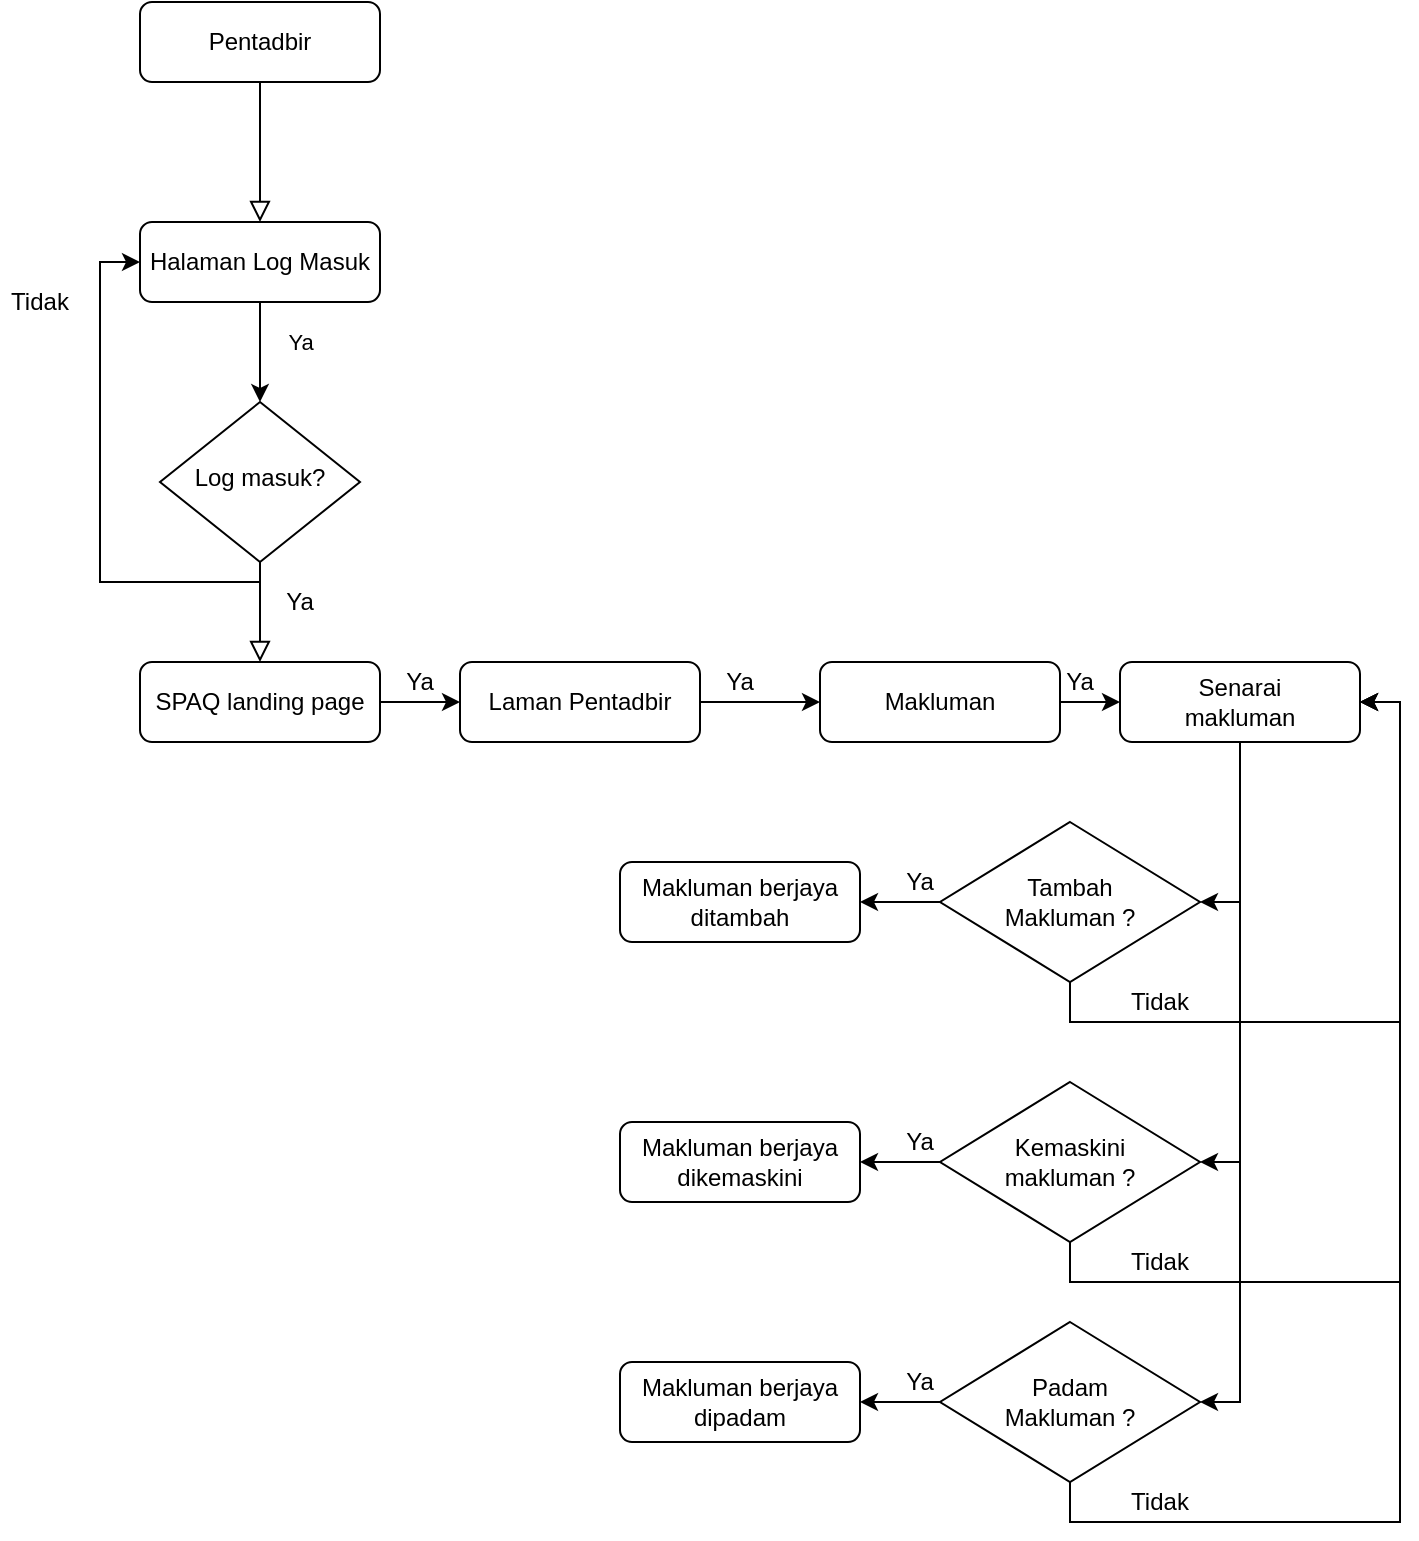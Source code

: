 <mxfile version="16.5.1" type="device"><diagram id="C5RBs43oDa-KdzZeNtuy" name="Page-1"><mxGraphModel dx="1038" dy="649" grid="1" gridSize="10" guides="1" tooltips="1" connect="1" arrows="1" fold="1" page="1" pageScale="1" pageWidth="827" pageHeight="1169" math="0" shadow="0"><root><mxCell id="WIyWlLk6GJQsqaUBKTNV-0"/><mxCell id="WIyWlLk6GJQsqaUBKTNV-1" parent="WIyWlLk6GJQsqaUBKTNV-0"/><mxCell id="WIyWlLk6GJQsqaUBKTNV-2" value="" style="rounded=0;html=1;jettySize=auto;orthogonalLoop=1;fontSize=11;endArrow=block;endFill=0;endSize=8;strokeWidth=1;shadow=0;labelBackgroundColor=none;edgeStyle=orthogonalEdgeStyle;" parent="WIyWlLk6GJQsqaUBKTNV-1" source="WIyWlLk6GJQsqaUBKTNV-3" edge="1"><mxGeometry relative="1" as="geometry"><mxPoint x="220" y="190" as="targetPoint"/><Array as="points"><mxPoint x="220" y="150"/><mxPoint x="220" y="150"/></Array></mxGeometry></mxCell><mxCell id="WIyWlLk6GJQsqaUBKTNV-3" value="Pentadbir" style="rounded=1;whiteSpace=wrap;html=1;fontSize=12;glass=0;strokeWidth=1;shadow=0;" parent="WIyWlLk6GJQsqaUBKTNV-1" vertex="1"><mxGeometry x="160" y="80" width="120" height="40" as="geometry"/></mxCell><mxCell id="WIyWlLk6GJQsqaUBKTNV-4" value="Ya" style="rounded=0;html=1;jettySize=auto;orthogonalLoop=1;fontSize=11;endArrow=block;endFill=0;endSize=8;strokeWidth=1;shadow=0;labelBackgroundColor=none;edgeStyle=orthogonalEdgeStyle;" parent="WIyWlLk6GJQsqaUBKTNV-1" source="WIyWlLk6GJQsqaUBKTNV-6" edge="1"><mxGeometry x="-1" y="112" relative="1" as="geometry"><mxPoint x="-92" y="-110" as="offset"/><mxPoint x="220" y="410" as="targetPoint"/></mxGeometry></mxCell><mxCell id="wQ1c3mNaPwX37DSXlB6W-2" style="edgeStyle=orthogonalEdgeStyle;rounded=0;orthogonalLoop=1;jettySize=auto;html=1;entryX=0;entryY=0.5;entryDx=0;entryDy=0;" parent="WIyWlLk6GJQsqaUBKTNV-1" source="WIyWlLk6GJQsqaUBKTNV-6" target="wQ1c3mNaPwX37DSXlB6W-0" edge="1"><mxGeometry relative="1" as="geometry"><Array as="points"><mxPoint x="220" y="370"/><mxPoint x="140" y="370"/><mxPoint x="140" y="210"/></Array></mxGeometry></mxCell><mxCell id="WIyWlLk6GJQsqaUBKTNV-6" value="Log masuk?" style="rhombus;whiteSpace=wrap;html=1;shadow=0;fontFamily=Helvetica;fontSize=12;align=center;strokeWidth=1;spacing=6;spacingTop=-4;" parent="WIyWlLk6GJQsqaUBKTNV-1" vertex="1"><mxGeometry x="170" y="280" width="100" height="80" as="geometry"/></mxCell><mxCell id="wQ1c3mNaPwX37DSXlB6W-3" style="edgeStyle=orthogonalEdgeStyle;rounded=0;orthogonalLoop=1;jettySize=auto;html=1;entryX=0;entryY=0.5;entryDx=0;entryDy=0;" parent="WIyWlLk6GJQsqaUBKTNV-1" source="WIyWlLk6GJQsqaUBKTNV-11" target="WIyWlLk6GJQsqaUBKTNV-12" edge="1"><mxGeometry relative="1" as="geometry"/></mxCell><mxCell id="WIyWlLk6GJQsqaUBKTNV-11" value="SPAQ landing page" style="rounded=1;whiteSpace=wrap;html=1;fontSize=12;glass=0;strokeWidth=1;shadow=0;" parent="WIyWlLk6GJQsqaUBKTNV-1" vertex="1"><mxGeometry x="160" y="410" width="120" height="40" as="geometry"/></mxCell><mxCell id="f2vMwZhSjut14dW5KTqg-9" style="edgeStyle=orthogonalEdgeStyle;rounded=0;orthogonalLoop=1;jettySize=auto;html=1;entryX=0;entryY=0.5;entryDx=0;entryDy=0;" parent="WIyWlLk6GJQsqaUBKTNV-1" source="WIyWlLk6GJQsqaUBKTNV-12" target="f2vMwZhSjut14dW5KTqg-0" edge="1"><mxGeometry relative="1" as="geometry"/></mxCell><mxCell id="WIyWlLk6GJQsqaUBKTNV-12" value="Laman Pentadbir" style="rounded=1;whiteSpace=wrap;html=1;fontSize=12;glass=0;strokeWidth=1;shadow=0;" parent="WIyWlLk6GJQsqaUBKTNV-1" vertex="1"><mxGeometry x="320" y="410" width="120" height="40" as="geometry"/></mxCell><mxCell id="wQ1c3mNaPwX37DSXlB6W-1" style="edgeStyle=orthogonalEdgeStyle;rounded=0;orthogonalLoop=1;jettySize=auto;html=1;entryX=0.5;entryY=0;entryDx=0;entryDy=0;" parent="WIyWlLk6GJQsqaUBKTNV-1" source="wQ1c3mNaPwX37DSXlB6W-0" target="WIyWlLk6GJQsqaUBKTNV-6" edge="1"><mxGeometry relative="1" as="geometry"/></mxCell><mxCell id="wQ1c3mNaPwX37DSXlB6W-0" value="Halaman Log Masuk" style="rounded=1;whiteSpace=wrap;html=1;fontSize=12;glass=0;strokeWidth=1;shadow=0;strokeColor=#000000;" parent="WIyWlLk6GJQsqaUBKTNV-1" vertex="1"><mxGeometry x="160" y="190" width="120" height="40" as="geometry"/></mxCell><mxCell id="wQ1c3mNaPwX37DSXlB6W-12" value="Tidak" style="text;html=1;strokeColor=none;fillColor=none;align=center;verticalAlign=middle;whiteSpace=wrap;rounded=0;" parent="WIyWlLk6GJQsqaUBKTNV-1" vertex="1"><mxGeometry x="90" y="220" width="40" height="20" as="geometry"/></mxCell><mxCell id="U3lluZmo_KN_DMhxbb7d-1" value="Ya" style="text;html=1;strokeColor=none;fillColor=none;align=center;verticalAlign=middle;whiteSpace=wrap;rounded=0;" parent="WIyWlLk6GJQsqaUBKTNV-1" vertex="1"><mxGeometry x="220" y="370" width="40" height="20" as="geometry"/></mxCell><mxCell id="f2vMwZhSjut14dW5KTqg-11" value="" style="edgeStyle=orthogonalEdgeStyle;rounded=0;orthogonalLoop=1;jettySize=auto;html=1;" parent="WIyWlLk6GJQsqaUBKTNV-1" source="f2vMwZhSjut14dW5KTqg-0" edge="1"><mxGeometry relative="1" as="geometry"><mxPoint x="650" y="430" as="targetPoint"/></mxGeometry></mxCell><mxCell id="f2vMwZhSjut14dW5KTqg-0" value="Makluman" style="rounded=1;whiteSpace=wrap;html=1;fontSize=12;glass=0;strokeWidth=1;shadow=0;" parent="WIyWlLk6GJQsqaUBKTNV-1" vertex="1"><mxGeometry x="500" y="410" width="120" height="40" as="geometry"/></mxCell><mxCell id="f2vMwZhSjut14dW5KTqg-16" style="edgeStyle=orthogonalEdgeStyle;rounded=0;orthogonalLoop=1;jettySize=auto;html=1;entryX=1;entryY=0.5;entryDx=0;entryDy=0;" parent="WIyWlLk6GJQsqaUBKTNV-1" source="f2vMwZhSjut14dW5KTqg-2" target="f2vMwZhSjut14dW5KTqg-3" edge="1"><mxGeometry relative="1" as="geometry"/></mxCell><mxCell id="f2vMwZhSjut14dW5KTqg-35" style="edgeStyle=orthogonalEdgeStyle;rounded=0;orthogonalLoop=1;jettySize=auto;html=1;entryX=1;entryY=0.5;entryDx=0;entryDy=0;exitX=0.5;exitY=1;exitDx=0;exitDy=0;" parent="WIyWlLk6GJQsqaUBKTNV-1" source="f2vMwZhSjut14dW5KTqg-2" target="f2vMwZhSjut14dW5KTqg-12" edge="1"><mxGeometry relative="1" as="geometry"/></mxCell><mxCell id="f2vMwZhSjut14dW5KTqg-2" value="Tambah &lt;br&gt;Makluman&amp;nbsp;?" style="rhombus;whiteSpace=wrap;html=1;" parent="WIyWlLk6GJQsqaUBKTNV-1" vertex="1"><mxGeometry x="560" y="490" width="130" height="80" as="geometry"/></mxCell><mxCell id="f2vMwZhSjut14dW5KTqg-3" value="Makluman berjaya&lt;br&gt;ditambah" style="rounded=1;whiteSpace=wrap;html=1;strokeColor=#000000;" parent="WIyWlLk6GJQsqaUBKTNV-1" vertex="1"><mxGeometry x="400" y="510" width="120" height="40" as="geometry"/></mxCell><mxCell id="f2vMwZhSjut14dW5KTqg-13" style="edgeStyle=orthogonalEdgeStyle;rounded=0;orthogonalLoop=1;jettySize=auto;html=1;entryX=1;entryY=0.5;entryDx=0;entryDy=0;" parent="WIyWlLk6GJQsqaUBKTNV-1" source="f2vMwZhSjut14dW5KTqg-12" target="f2vMwZhSjut14dW5KTqg-2" edge="1"><mxGeometry relative="1" as="geometry"/></mxCell><mxCell id="f2vMwZhSjut14dW5KTqg-37" style="edgeStyle=orthogonalEdgeStyle;rounded=0;orthogonalLoop=1;jettySize=auto;html=1;entryX=1;entryY=0.5;entryDx=0;entryDy=0;" parent="WIyWlLk6GJQsqaUBKTNV-1" source="f2vMwZhSjut14dW5KTqg-12" target="f2vMwZhSjut14dW5KTqg-33" edge="1"><mxGeometry relative="1" as="geometry"/></mxCell><mxCell id="f2vMwZhSjut14dW5KTqg-38" style="edgeStyle=orthogonalEdgeStyle;rounded=0;orthogonalLoop=1;jettySize=auto;html=1;entryX=1;entryY=0.5;entryDx=0;entryDy=0;" parent="WIyWlLk6GJQsqaUBKTNV-1" source="f2vMwZhSjut14dW5KTqg-12" target="f2vMwZhSjut14dW5KTqg-34" edge="1"><mxGeometry relative="1" as="geometry"/></mxCell><mxCell id="f2vMwZhSjut14dW5KTqg-12" value="Senarai&lt;br&gt;makluman" style="rounded=1;whiteSpace=wrap;html=1;fontSize=12;glass=0;strokeWidth=1;shadow=0;" parent="WIyWlLk6GJQsqaUBKTNV-1" vertex="1"><mxGeometry x="650" y="410" width="120" height="40" as="geometry"/></mxCell><mxCell id="f2vMwZhSjut14dW5KTqg-41" style="edgeStyle=orthogonalEdgeStyle;rounded=0;orthogonalLoop=1;jettySize=auto;html=1;entryX=1;entryY=0.5;entryDx=0;entryDy=0;" parent="WIyWlLk6GJQsqaUBKTNV-1" source="f2vMwZhSjut14dW5KTqg-33" target="f2vMwZhSjut14dW5KTqg-39" edge="1"><mxGeometry relative="1" as="geometry"/></mxCell><mxCell id="f2vMwZhSjut14dW5KTqg-66" style="edgeStyle=orthogonalEdgeStyle;rounded=0;orthogonalLoop=1;jettySize=auto;html=1;entryX=1;entryY=0.5;entryDx=0;entryDy=0;exitX=0.5;exitY=1;exitDx=0;exitDy=0;" parent="WIyWlLk6GJQsqaUBKTNV-1" source="f2vMwZhSjut14dW5KTqg-33" target="f2vMwZhSjut14dW5KTqg-12" edge="1"><mxGeometry relative="1" as="geometry"/></mxCell><mxCell id="f2vMwZhSjut14dW5KTqg-33" value="Kemaskini &lt;br&gt;makluman&amp;nbsp;?" style="rhombus;whiteSpace=wrap;html=1;" parent="WIyWlLk6GJQsqaUBKTNV-1" vertex="1"><mxGeometry x="560" y="620" width="130" height="80" as="geometry"/></mxCell><mxCell id="f2vMwZhSjut14dW5KTqg-42" style="edgeStyle=orthogonalEdgeStyle;rounded=0;orthogonalLoop=1;jettySize=auto;html=1;entryX=1;entryY=0.5;entryDx=0;entryDy=0;" parent="WIyWlLk6GJQsqaUBKTNV-1" source="f2vMwZhSjut14dW5KTqg-34" target="f2vMwZhSjut14dW5KTqg-40" edge="1"><mxGeometry relative="1" as="geometry"/></mxCell><mxCell id="f2vMwZhSjut14dW5KTqg-67" style="edgeStyle=orthogonalEdgeStyle;rounded=0;orthogonalLoop=1;jettySize=auto;html=1;entryX=1;entryY=0.5;entryDx=0;entryDy=0;exitX=0.5;exitY=1;exitDx=0;exitDy=0;" parent="WIyWlLk6GJQsqaUBKTNV-1" source="f2vMwZhSjut14dW5KTqg-34" target="f2vMwZhSjut14dW5KTqg-12" edge="1"><mxGeometry relative="1" as="geometry"/></mxCell><mxCell id="f2vMwZhSjut14dW5KTqg-34" value="Padam &lt;br&gt;Makluman&amp;nbsp;?" style="rhombus;whiteSpace=wrap;html=1;" parent="WIyWlLk6GJQsqaUBKTNV-1" vertex="1"><mxGeometry x="560" y="740" width="130" height="80" as="geometry"/></mxCell><mxCell id="f2vMwZhSjut14dW5KTqg-39" value="Makluman berjaya&lt;br&gt;dikemaskini" style="rounded=1;whiteSpace=wrap;html=1;strokeColor=#000000;" parent="WIyWlLk6GJQsqaUBKTNV-1" vertex="1"><mxGeometry x="400" y="640" width="120" height="40" as="geometry"/></mxCell><mxCell id="f2vMwZhSjut14dW5KTqg-40" value="Makluman berjaya&lt;br&gt;dipadam" style="rounded=1;whiteSpace=wrap;html=1;strokeColor=#000000;" parent="WIyWlLk6GJQsqaUBKTNV-1" vertex="1"><mxGeometry x="400" y="760" width="120" height="40" as="geometry"/></mxCell><mxCell id="f2vMwZhSjut14dW5KTqg-46" value="Ya" style="text;html=1;strokeColor=none;fillColor=none;align=center;verticalAlign=middle;whiteSpace=wrap;rounded=0;" parent="WIyWlLk6GJQsqaUBKTNV-1" vertex="1"><mxGeometry x="440" y="410" width="40" height="20" as="geometry"/></mxCell><mxCell id="f2vMwZhSjut14dW5KTqg-47" value="Ya" style="text;html=1;strokeColor=none;fillColor=none;align=center;verticalAlign=middle;whiteSpace=wrap;rounded=0;" parent="WIyWlLk6GJQsqaUBKTNV-1" vertex="1"><mxGeometry x="610" y="410" width="40" height="20" as="geometry"/></mxCell><mxCell id="f2vMwZhSjut14dW5KTqg-48" value="Ya" style="text;html=1;strokeColor=none;fillColor=none;align=center;verticalAlign=middle;whiteSpace=wrap;rounded=0;" parent="WIyWlLk6GJQsqaUBKTNV-1" vertex="1"><mxGeometry x="280" y="410" width="40" height="20" as="geometry"/></mxCell><mxCell id="f2vMwZhSjut14dW5KTqg-49" value="Ya" style="text;html=1;strokeColor=none;fillColor=none;align=center;verticalAlign=middle;whiteSpace=wrap;rounded=0;" parent="WIyWlLk6GJQsqaUBKTNV-1" vertex="1"><mxGeometry x="530" y="510" width="40" height="20" as="geometry"/></mxCell><mxCell id="f2vMwZhSjut14dW5KTqg-50" value="Ya" style="text;html=1;strokeColor=none;fillColor=none;align=center;verticalAlign=middle;whiteSpace=wrap;rounded=0;" parent="WIyWlLk6GJQsqaUBKTNV-1" vertex="1"><mxGeometry x="530" y="760" width="40" height="20" as="geometry"/></mxCell><mxCell id="f2vMwZhSjut14dW5KTqg-55" value="Ya" style="text;html=1;strokeColor=none;fillColor=none;align=center;verticalAlign=middle;whiteSpace=wrap;rounded=0;" parent="WIyWlLk6GJQsqaUBKTNV-1" vertex="1"><mxGeometry x="530" y="640" width="40" height="20" as="geometry"/></mxCell><mxCell id="f2vMwZhSjut14dW5KTqg-60" value="Tidak" style="text;html=1;strokeColor=none;fillColor=none;align=center;verticalAlign=middle;whiteSpace=wrap;rounded=0;" parent="WIyWlLk6GJQsqaUBKTNV-1" vertex="1"><mxGeometry x="650" y="700" width="40" height="20" as="geometry"/></mxCell><mxCell id="f2vMwZhSjut14dW5KTqg-63" value="Tidak" style="text;html=1;strokeColor=none;fillColor=none;align=center;verticalAlign=middle;whiteSpace=wrap;rounded=0;" parent="WIyWlLk6GJQsqaUBKTNV-1" vertex="1"><mxGeometry x="650" y="820" width="40" height="20" as="geometry"/></mxCell><mxCell id="f2vMwZhSjut14dW5KTqg-65" value="Tidak" style="text;html=1;strokeColor=none;fillColor=none;align=center;verticalAlign=middle;whiteSpace=wrap;rounded=0;" parent="WIyWlLk6GJQsqaUBKTNV-1" vertex="1"><mxGeometry x="650" y="570" width="40" height="20" as="geometry"/></mxCell></root></mxGraphModel></diagram></mxfile>